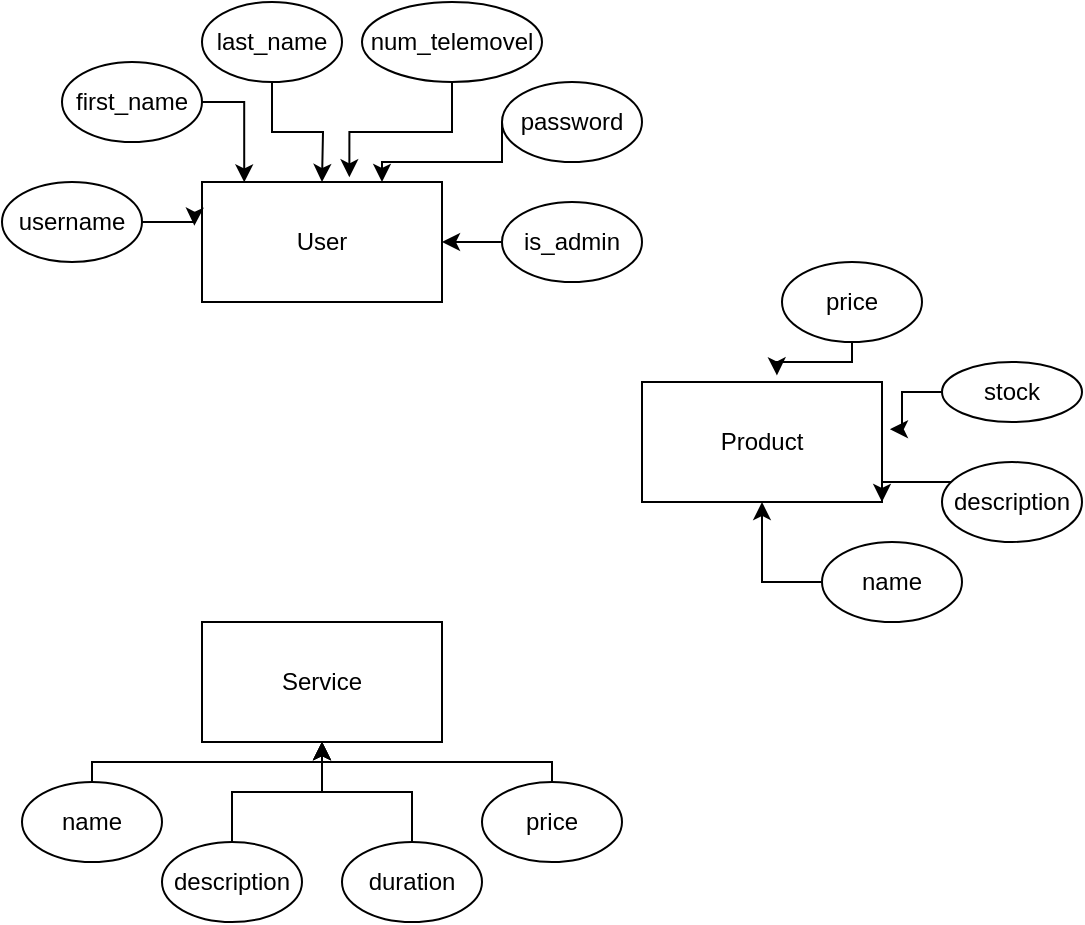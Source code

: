 <mxfile version="22.1.16" type="device">
  <diagram name="Page-1" id="ePIg8XDieUGGDgccENrB">
    <mxGraphModel dx="457" dy="485" grid="1" gridSize="10" guides="1" tooltips="1" connect="1" arrows="1" fold="1" page="1" pageScale="1" pageWidth="850" pageHeight="1100" math="0" shadow="0">
      <root>
        <mxCell id="0" />
        <mxCell id="1" parent="0" />
        <mxCell id="VVNbJ5gmWlrzqFBm575F-1" value="User" style="rounded=0;whiteSpace=wrap;html=1;" parent="1" vertex="1">
          <mxGeometry x="580" y="210" width="120" height="60" as="geometry" />
        </mxCell>
        <mxCell id="VVNbJ5gmWlrzqFBm575F-2" value="Service" style="rounded=0;whiteSpace=wrap;html=1;" parent="1" vertex="1">
          <mxGeometry x="580" y="430" width="120" height="60" as="geometry" />
        </mxCell>
        <mxCell id="VVNbJ5gmWlrzqFBm575F-3" value="Product" style="rounded=0;whiteSpace=wrap;html=1;" parent="1" vertex="1">
          <mxGeometry x="800" y="310" width="120" height="60" as="geometry" />
        </mxCell>
        <mxCell id="LrAXQ0KpF4A6J3AJAaSj-1" value="username" style="ellipse;whiteSpace=wrap;html=1;" vertex="1" parent="1">
          <mxGeometry x="480" y="210" width="70" height="40" as="geometry" />
        </mxCell>
        <mxCell id="LrAXQ0KpF4A6J3AJAaSj-20" style="edgeStyle=orthogonalEdgeStyle;rounded=0;orthogonalLoop=1;jettySize=auto;html=1;entryX=0.176;entryY=0.003;entryDx=0;entryDy=0;entryPerimeter=0;" edge="1" parent="1" source="LrAXQ0KpF4A6J3AJAaSj-2" target="VVNbJ5gmWlrzqFBm575F-1">
          <mxGeometry relative="1" as="geometry">
            <mxPoint x="600" y="200" as="targetPoint" />
            <Array as="points">
              <mxPoint x="601" y="170" />
            </Array>
          </mxGeometry>
        </mxCell>
        <mxCell id="LrAXQ0KpF4A6J3AJAaSj-2" value="first_name" style="ellipse;whiteSpace=wrap;html=1;" vertex="1" parent="1">
          <mxGeometry x="510" y="150" width="70" height="40" as="geometry" />
        </mxCell>
        <mxCell id="LrAXQ0KpF4A6J3AJAaSj-18" style="edgeStyle=orthogonalEdgeStyle;rounded=0;orthogonalLoop=1;jettySize=auto;html=1;" edge="1" parent="1" source="LrAXQ0KpF4A6J3AJAaSj-3">
          <mxGeometry relative="1" as="geometry">
            <mxPoint x="640" y="210" as="targetPoint" />
          </mxGeometry>
        </mxCell>
        <mxCell id="LrAXQ0KpF4A6J3AJAaSj-3" value="last_name" style="ellipse;whiteSpace=wrap;html=1;" vertex="1" parent="1">
          <mxGeometry x="580" y="120" width="70" height="40" as="geometry" />
        </mxCell>
        <mxCell id="LrAXQ0KpF4A6J3AJAaSj-5" value="num_telemovel" style="ellipse;whiteSpace=wrap;html=1;" vertex="1" parent="1">
          <mxGeometry x="660" y="120" width="90" height="40" as="geometry" />
        </mxCell>
        <mxCell id="LrAXQ0KpF4A6J3AJAaSj-22" style="edgeStyle=orthogonalEdgeStyle;rounded=0;orthogonalLoop=1;jettySize=auto;html=1;entryX=0.75;entryY=0;entryDx=0;entryDy=0;exitX=0;exitY=0.5;exitDx=0;exitDy=0;" edge="1" parent="1" source="LrAXQ0KpF4A6J3AJAaSj-6" target="VVNbJ5gmWlrzqFBm575F-1">
          <mxGeometry relative="1" as="geometry">
            <Array as="points">
              <mxPoint x="730" y="200" />
              <mxPoint x="670" y="200" />
            </Array>
          </mxGeometry>
        </mxCell>
        <mxCell id="LrAXQ0KpF4A6J3AJAaSj-6" value="password" style="ellipse;whiteSpace=wrap;html=1;" vertex="1" parent="1">
          <mxGeometry x="730" y="160" width="70" height="40" as="geometry" />
        </mxCell>
        <mxCell id="LrAXQ0KpF4A6J3AJAaSj-23" style="edgeStyle=orthogonalEdgeStyle;rounded=0;orthogonalLoop=1;jettySize=auto;html=1;entryX=1;entryY=0.5;entryDx=0;entryDy=0;" edge="1" parent="1" source="LrAXQ0KpF4A6J3AJAaSj-7" target="VVNbJ5gmWlrzqFBm575F-1">
          <mxGeometry relative="1" as="geometry" />
        </mxCell>
        <mxCell id="LrAXQ0KpF4A6J3AJAaSj-7" value="is_admin" style="ellipse;whiteSpace=wrap;html=1;" vertex="1" parent="1">
          <mxGeometry x="730" y="220" width="70" height="40" as="geometry" />
        </mxCell>
        <mxCell id="LrAXQ0KpF4A6J3AJAaSj-8" style="edgeStyle=orthogonalEdgeStyle;rounded=0;orthogonalLoop=1;jettySize=auto;html=1;exitX=1;exitY=0.5;exitDx=0;exitDy=0;entryX=-0.032;entryY=0.364;entryDx=0;entryDy=0;entryPerimeter=0;" edge="1" parent="1" source="LrAXQ0KpF4A6J3AJAaSj-1" target="VVNbJ5gmWlrzqFBm575F-1">
          <mxGeometry relative="1" as="geometry" />
        </mxCell>
        <mxCell id="LrAXQ0KpF4A6J3AJAaSj-21" style="edgeStyle=orthogonalEdgeStyle;rounded=0;orthogonalLoop=1;jettySize=auto;html=1;entryX=0.614;entryY=-0.039;entryDx=0;entryDy=0;entryPerimeter=0;" edge="1" parent="1" source="LrAXQ0KpF4A6J3AJAaSj-5" target="VVNbJ5gmWlrzqFBm575F-1">
          <mxGeometry relative="1" as="geometry" />
        </mxCell>
        <mxCell id="LrAXQ0KpF4A6J3AJAaSj-52" style="edgeStyle=orthogonalEdgeStyle;rounded=0;orthogonalLoop=1;jettySize=auto;html=1;entryX=0.5;entryY=1;entryDx=0;entryDy=0;" edge="1" parent="1" source="LrAXQ0KpF4A6J3AJAaSj-24" target="VVNbJ5gmWlrzqFBm575F-2">
          <mxGeometry relative="1" as="geometry">
            <Array as="points">
              <mxPoint x="640" y="500" />
            </Array>
          </mxGeometry>
        </mxCell>
        <mxCell id="LrAXQ0KpF4A6J3AJAaSj-24" value="name" style="ellipse;whiteSpace=wrap;html=1;" vertex="1" parent="1">
          <mxGeometry x="490" y="510" width="70" height="40" as="geometry" />
        </mxCell>
        <mxCell id="LrAXQ0KpF4A6J3AJAaSj-49" style="edgeStyle=orthogonalEdgeStyle;rounded=0;orthogonalLoop=1;jettySize=auto;html=1;entryX=0.5;entryY=1;entryDx=0;entryDy=0;" edge="1" parent="1" source="LrAXQ0KpF4A6J3AJAaSj-26" target="VVNbJ5gmWlrzqFBm575F-2">
          <mxGeometry relative="1" as="geometry" />
        </mxCell>
        <mxCell id="LrAXQ0KpF4A6J3AJAaSj-26" value="description" style="ellipse;whiteSpace=wrap;html=1;" vertex="1" parent="1">
          <mxGeometry x="560" y="540" width="70" height="40" as="geometry" />
        </mxCell>
        <mxCell id="LrAXQ0KpF4A6J3AJAaSj-50" style="edgeStyle=orthogonalEdgeStyle;rounded=0;orthogonalLoop=1;jettySize=auto;html=1;entryX=0.5;entryY=1;entryDx=0;entryDy=0;" edge="1" parent="1" source="LrAXQ0KpF4A6J3AJAaSj-27" target="VVNbJ5gmWlrzqFBm575F-2">
          <mxGeometry relative="1" as="geometry" />
        </mxCell>
        <mxCell id="LrAXQ0KpF4A6J3AJAaSj-27" value="duration" style="ellipse;whiteSpace=wrap;html=1;" vertex="1" parent="1">
          <mxGeometry x="650" y="540" width="70" height="40" as="geometry" />
        </mxCell>
        <mxCell id="LrAXQ0KpF4A6J3AJAaSj-28" value="price&lt;br&gt;" style="ellipse;whiteSpace=wrap;html=1;" vertex="1" parent="1">
          <mxGeometry x="870" y="250" width="70" height="40" as="geometry" />
        </mxCell>
        <mxCell id="LrAXQ0KpF4A6J3AJAaSj-39" style="edgeStyle=orthogonalEdgeStyle;rounded=0;orthogonalLoop=1;jettySize=auto;html=1;exitX=0;exitY=0.5;exitDx=0;exitDy=0;entryX=0.5;entryY=1;entryDx=0;entryDy=0;" edge="1" parent="1" source="LrAXQ0KpF4A6J3AJAaSj-30" target="VVNbJ5gmWlrzqFBm575F-3">
          <mxGeometry relative="1" as="geometry">
            <mxPoint x="860" y="380" as="targetPoint" />
          </mxGeometry>
        </mxCell>
        <mxCell id="LrAXQ0KpF4A6J3AJAaSj-30" value="name" style="ellipse;whiteSpace=wrap;html=1;" vertex="1" parent="1">
          <mxGeometry x="890" y="390" width="70" height="40" as="geometry" />
        </mxCell>
        <mxCell id="LrAXQ0KpF4A6J3AJAaSj-40" style="edgeStyle=orthogonalEdgeStyle;rounded=0;orthogonalLoop=1;jettySize=auto;html=1;entryX=1;entryY=1;entryDx=0;entryDy=0;" edge="1" parent="1" source="LrAXQ0KpF4A6J3AJAaSj-31" target="VVNbJ5gmWlrzqFBm575F-3">
          <mxGeometry relative="1" as="geometry">
            <Array as="points">
              <mxPoint x="940" y="360" />
              <mxPoint x="940" y="360" />
            </Array>
          </mxGeometry>
        </mxCell>
        <mxCell id="LrAXQ0KpF4A6J3AJAaSj-31" value="description" style="ellipse;whiteSpace=wrap;html=1;" vertex="1" parent="1">
          <mxGeometry x="950" y="350" width="70" height="40" as="geometry" />
        </mxCell>
        <mxCell id="LrAXQ0KpF4A6J3AJAaSj-32" value="stock" style="ellipse;whiteSpace=wrap;html=1;" vertex="1" parent="1">
          <mxGeometry x="950" y="300" width="70" height="30" as="geometry" />
        </mxCell>
        <mxCell id="LrAXQ0KpF4A6J3AJAaSj-44" style="edgeStyle=orthogonalEdgeStyle;rounded=0;orthogonalLoop=1;jettySize=auto;html=1;entryX=1.033;entryY=0.393;entryDx=0;entryDy=0;entryPerimeter=0;" edge="1" parent="1" source="LrAXQ0KpF4A6J3AJAaSj-32" target="VVNbJ5gmWlrzqFBm575F-3">
          <mxGeometry relative="1" as="geometry" />
        </mxCell>
        <mxCell id="LrAXQ0KpF4A6J3AJAaSj-47" style="edgeStyle=orthogonalEdgeStyle;rounded=0;orthogonalLoop=1;jettySize=auto;html=1;entryX=0.562;entryY=-0.055;entryDx=0;entryDy=0;entryPerimeter=0;" edge="1" parent="1" source="LrAXQ0KpF4A6J3AJAaSj-28" target="VVNbJ5gmWlrzqFBm575F-3">
          <mxGeometry relative="1" as="geometry">
            <Array as="points">
              <mxPoint x="905" y="300" />
              <mxPoint x="867" y="300" />
            </Array>
          </mxGeometry>
        </mxCell>
        <mxCell id="LrAXQ0KpF4A6J3AJAaSj-51" style="edgeStyle=orthogonalEdgeStyle;rounded=0;orthogonalLoop=1;jettySize=auto;html=1;entryX=0.5;entryY=1;entryDx=0;entryDy=0;" edge="1" parent="1" source="LrAXQ0KpF4A6J3AJAaSj-48" target="VVNbJ5gmWlrzqFBm575F-2">
          <mxGeometry relative="1" as="geometry">
            <mxPoint x="640" y="500" as="targetPoint" />
            <Array as="points">
              <mxPoint x="640" y="500" />
            </Array>
          </mxGeometry>
        </mxCell>
        <mxCell id="LrAXQ0KpF4A6J3AJAaSj-48" value="price&lt;br&gt;" style="ellipse;whiteSpace=wrap;html=1;" vertex="1" parent="1">
          <mxGeometry x="720" y="510" width="70" height="40" as="geometry" />
        </mxCell>
      </root>
    </mxGraphModel>
  </diagram>
</mxfile>
